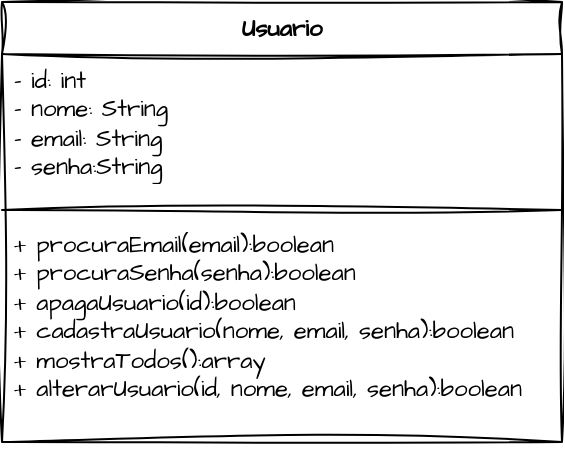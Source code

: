 <mxfile version="27.1.4">
  <diagram name="Página-1" id="pDi_TMpabPFjryR3Lg0M">
    <mxGraphModel dx="410" dy="186" grid="1" gridSize="10" guides="1" tooltips="1" connect="1" arrows="1" fold="1" page="1" pageScale="1" pageWidth="827" pageHeight="1169" math="0" shadow="0">
      <root>
        <mxCell id="0" />
        <mxCell id="1" parent="0" />
        <mxCell id="26NdqnOKmPt8Pa0epNtb-1" value="Usuario" style="swimlane;fontStyle=1;align=center;verticalAlign=top;childLayout=stackLayout;horizontal=1;startSize=26;horizontalStack=0;resizeParent=1;resizeParentMax=0;resizeLast=0;collapsible=1;marginBottom=0;whiteSpace=wrap;html=1;sketch=1;hachureGap=4;jiggle=2;curveFitting=1;fontFamily=Architects Daughter;fontSource=https%3A%2F%2Ffonts.googleapis.com%2Fcss%3Ffamily%3DArchitects%2BDaughter;" vertex="1" parent="1">
          <mxGeometry x="290" y="80" width="280" height="220" as="geometry" />
        </mxCell>
        <mxCell id="26NdqnOKmPt8Pa0epNtb-2" value="- id: int&lt;div&gt;- nome: String&lt;/div&gt;&lt;div&gt;- email: String&lt;/div&gt;&lt;div&gt;- senha:String&lt;/div&gt;" style="text;strokeColor=none;fillColor=none;align=left;verticalAlign=top;spacingLeft=4;spacingRight=4;overflow=hidden;rotatable=0;points=[[0,0.5],[1,0.5]];portConstraint=eastwest;whiteSpace=wrap;html=1;fontFamily=Architects Daughter;fontSource=https%3A%2F%2Ffonts.googleapis.com%2Fcss%3Ffamily%3DArchitects%2BDaughter;" vertex="1" parent="26NdqnOKmPt8Pa0epNtb-1">
          <mxGeometry y="26" width="280" height="74" as="geometry" />
        </mxCell>
        <mxCell id="26NdqnOKmPt8Pa0epNtb-3" value="" style="line;strokeWidth=1;fillColor=none;align=left;verticalAlign=middle;spacingTop=-1;spacingLeft=3;spacingRight=3;rotatable=0;labelPosition=right;points=[];portConstraint=eastwest;strokeColor=inherit;sketch=1;hachureGap=4;jiggle=2;curveFitting=1;fontFamily=Architects Daughter;fontSource=https%3A%2F%2Ffonts.googleapis.com%2Fcss%3Ffamily%3DArchitects%2BDaughter;" vertex="1" parent="26NdqnOKmPt8Pa0epNtb-1">
          <mxGeometry y="100" width="280" height="8" as="geometry" />
        </mxCell>
        <mxCell id="26NdqnOKmPt8Pa0epNtb-4" value="+ procuraEmail(email):boolean&lt;div&gt;+ procuraSenha(senha):boolean&lt;/div&gt;&lt;div&gt;+ apagaUsuario(id):boolean&lt;/div&gt;&lt;div&gt;+ cadastraUsuario(nome, email, senha):boolean&lt;/div&gt;&lt;div&gt;+ mostraTodos():array&lt;/div&gt;&lt;div&gt;+ alterarUsuario(id, nome, email, senha):boolean&lt;/div&gt;" style="text;strokeColor=none;fillColor=none;align=left;verticalAlign=top;spacingLeft=4;spacingRight=4;overflow=hidden;rotatable=0;points=[[0,0.5],[1,0.5]];portConstraint=eastwest;whiteSpace=wrap;html=1;fontFamily=Architects Daughter;fontSource=https%3A%2F%2Ffonts.googleapis.com%2Fcss%3Ffamily%3DArchitects%2BDaughter;" vertex="1" parent="26NdqnOKmPt8Pa0epNtb-1">
          <mxGeometry y="108" width="280" height="112" as="geometry" />
        </mxCell>
      </root>
    </mxGraphModel>
  </diagram>
</mxfile>
